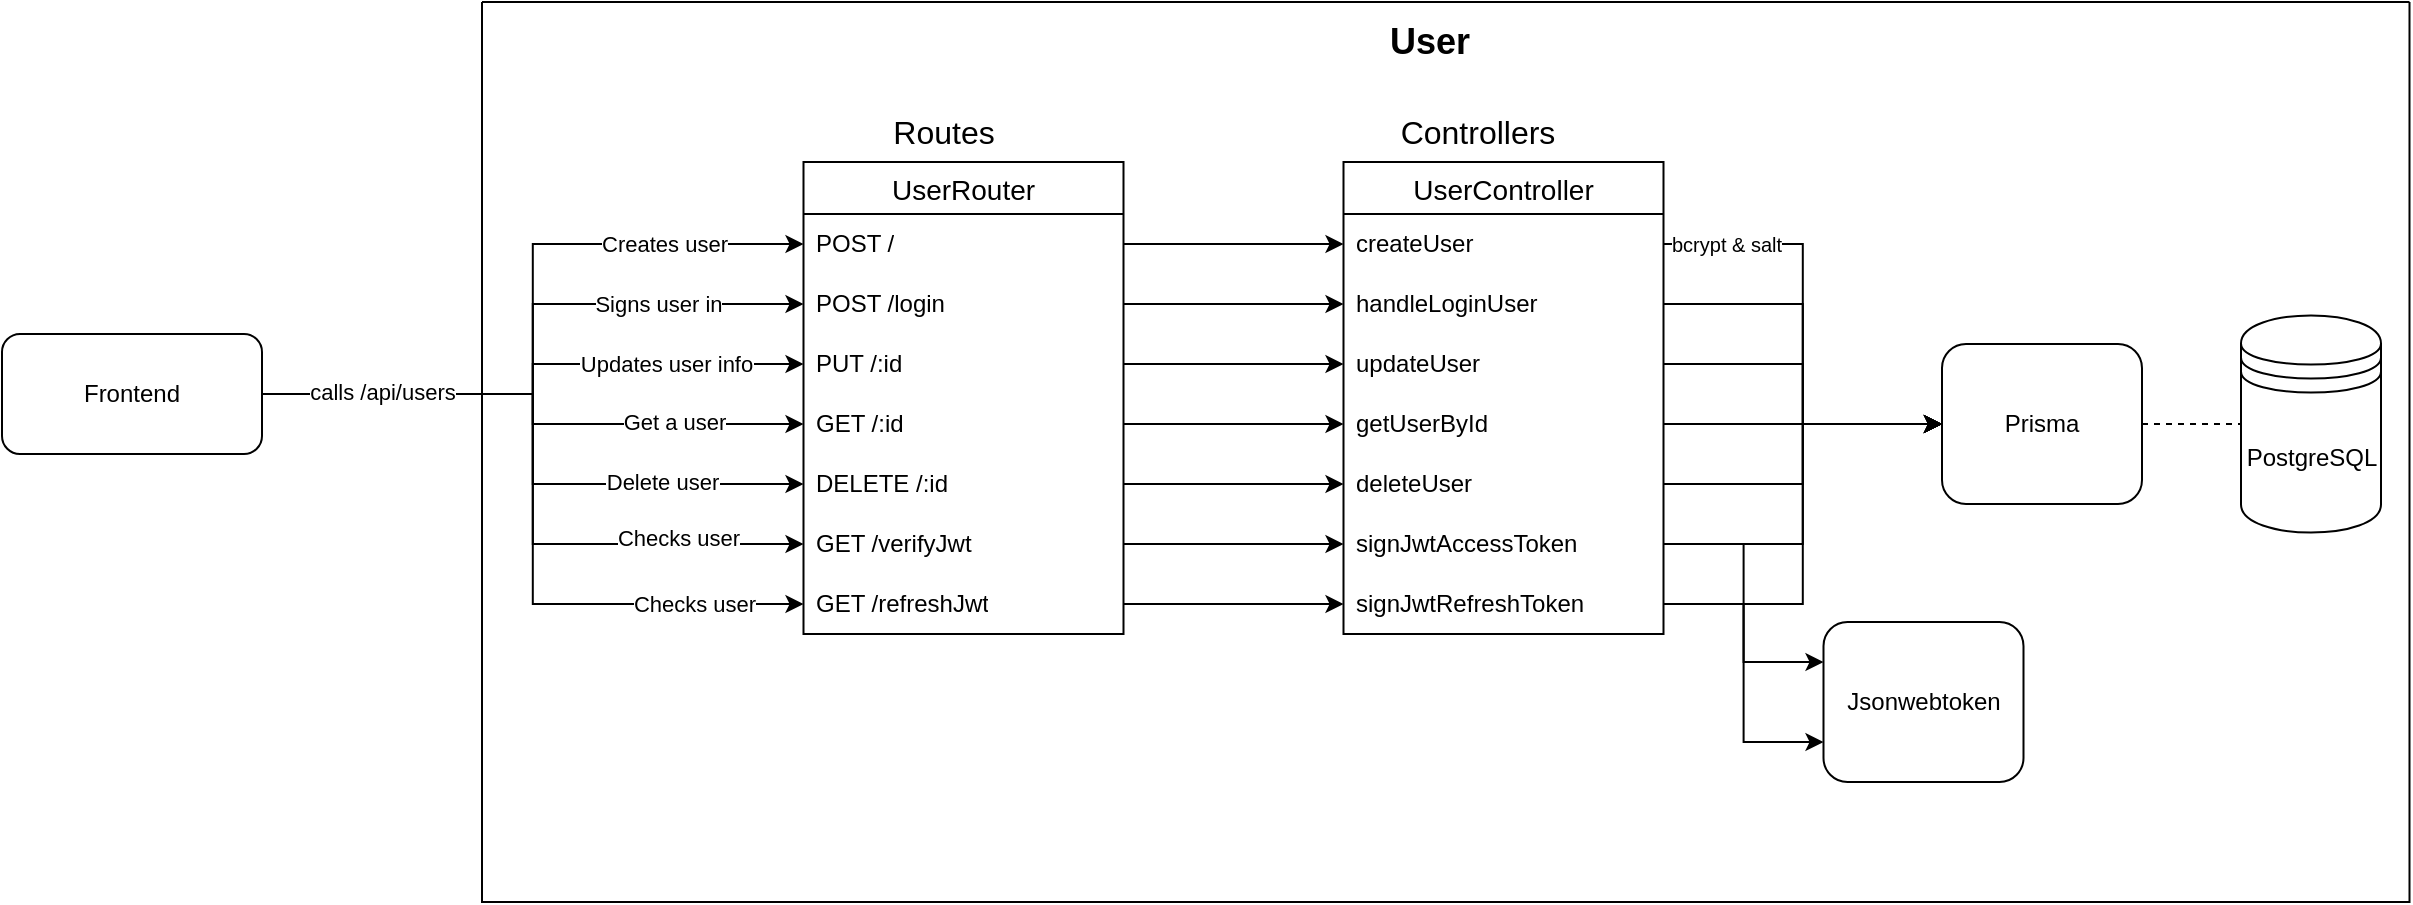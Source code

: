 <mxfile version="21.6.8" type="device">
  <diagram id="C5RBs43oDa-KdzZeNtuy" name="Page-1">
    <mxGraphModel dx="1728" dy="1697" grid="1" gridSize="10" guides="1" tooltips="1" connect="1" arrows="1" fold="1" page="1" pageScale="1" pageWidth="827" pageHeight="1169" math="0" shadow="0">
      <root>
        <mxCell id="WIyWlLk6GJQsqaUBKTNV-0" />
        <mxCell id="WIyWlLk6GJQsqaUBKTNV-1" parent="WIyWlLk6GJQsqaUBKTNV-0" />
        <mxCell id="sKyEI40k2Y5IoA3rtuJI-8" value="" style="swimlane;startSize=0;fontStyle=0" parent="WIyWlLk6GJQsqaUBKTNV-1" vertex="1">
          <mxGeometry x="80" y="-50" width="963.75" height="450" as="geometry" />
        </mxCell>
        <mxCell id="sKyEI40k2Y5IoA3rtuJI-10" value="&lt;font style=&quot;font-size: 18px;&quot;&gt;User&lt;/font&gt;" style="text;html=1;strokeColor=none;fillColor=none;align=center;verticalAlign=middle;whiteSpace=wrap;rounded=0;labelBorderColor=none;fontStyle=1" parent="sKyEI40k2Y5IoA3rtuJI-8" vertex="1">
          <mxGeometry x="433.75" width="80" height="40" as="geometry" />
        </mxCell>
        <mxCell id="iYIcG8Skg27viurLN8aV-5" value="Routes" style="text;html=1;strokeColor=none;fillColor=none;align=center;verticalAlign=middle;whiteSpace=wrap;rounded=0;fontSize=16;" vertex="1" parent="sKyEI40k2Y5IoA3rtuJI-8">
          <mxGeometry x="180.75" y="50" width="100" height="30" as="geometry" />
        </mxCell>
        <mxCell id="iYIcG8Skg27viurLN8aV-6" value="Controllers" style="text;html=1;strokeColor=none;fillColor=none;align=center;verticalAlign=middle;whiteSpace=wrap;rounded=0;fontSize=16;" vertex="1" parent="sKyEI40k2Y5IoA3rtuJI-8">
          <mxGeometry x="448.25" y="50" width="100" height="30" as="geometry" />
        </mxCell>
        <mxCell id="iYIcG8Skg27viurLN8aV-42" value="UserRouter" style="swimlane;fontStyle=0;childLayout=stackLayout;horizontal=1;startSize=26;horizontalStack=0;resizeParent=1;resizeParentMax=0;resizeLast=0;collapsible=1;marginBottom=0;align=center;fontSize=14;" vertex="1" parent="sKyEI40k2Y5IoA3rtuJI-8">
          <mxGeometry x="160.75" y="80" width="160" height="236" as="geometry" />
        </mxCell>
        <mxCell id="iYIcG8Skg27viurLN8aV-21" value="POST /" style="text;strokeColor=none;fillColor=none;align=left;verticalAlign=middle;spacingLeft=4;spacingRight=4;overflow=hidden;points=[[0,0.5],[1,0.5]];portConstraint=eastwest;rotatable=0;whiteSpace=wrap;html=1;" vertex="1" parent="iYIcG8Skg27viurLN8aV-42">
          <mxGeometry y="26" width="160" height="30" as="geometry" />
        </mxCell>
        <mxCell id="iYIcG8Skg27viurLN8aV-22" value="POST /login" style="text;strokeColor=none;fillColor=none;align=left;verticalAlign=middle;spacingLeft=4;spacingRight=4;overflow=hidden;points=[[0,0.5],[1,0.5]];portConstraint=eastwest;rotatable=0;whiteSpace=wrap;html=1;" vertex="1" parent="iYIcG8Skg27viurLN8aV-42">
          <mxGeometry y="56" width="160" height="30" as="geometry" />
        </mxCell>
        <mxCell id="iYIcG8Skg27viurLN8aV-23" value="PUT /:id" style="text;strokeColor=none;fillColor=none;align=left;verticalAlign=middle;spacingLeft=4;spacingRight=4;overflow=hidden;points=[[0,0.5],[1,0.5]];portConstraint=eastwest;rotatable=0;whiteSpace=wrap;html=1;" vertex="1" parent="iYIcG8Skg27viurLN8aV-42">
          <mxGeometry y="86" width="160" height="30" as="geometry" />
        </mxCell>
        <mxCell id="iYIcG8Skg27viurLN8aV-25" value="GET /:id" style="text;strokeColor=none;fillColor=none;align=left;verticalAlign=middle;spacingLeft=4;spacingRight=4;overflow=hidden;points=[[0,0.5],[1,0.5]];portConstraint=eastwest;rotatable=0;whiteSpace=wrap;html=1;" vertex="1" parent="iYIcG8Skg27viurLN8aV-42">
          <mxGeometry y="116" width="160" height="30" as="geometry" />
        </mxCell>
        <mxCell id="iYIcG8Skg27viurLN8aV-24" value="DELETE /:id" style="text;strokeColor=none;fillColor=none;align=left;verticalAlign=middle;spacingLeft=4;spacingRight=4;overflow=hidden;points=[[0,0.5],[1,0.5]];portConstraint=eastwest;rotatable=0;whiteSpace=wrap;html=1;" vertex="1" parent="iYIcG8Skg27viurLN8aV-42">
          <mxGeometry y="146" width="160" height="30" as="geometry" />
        </mxCell>
        <mxCell id="iYIcG8Skg27viurLN8aV-26" value="GET /verifyJwt" style="text;strokeColor=none;fillColor=none;align=left;verticalAlign=middle;spacingLeft=4;spacingRight=4;overflow=hidden;points=[[0,0.5],[1,0.5]];portConstraint=eastwest;rotatable=0;whiteSpace=wrap;html=1;" vertex="1" parent="iYIcG8Skg27viurLN8aV-42">
          <mxGeometry y="176" width="160" height="30" as="geometry" />
        </mxCell>
        <mxCell id="iYIcG8Skg27viurLN8aV-41" value="GET /refreshJwt" style="text;strokeColor=none;fillColor=none;align=left;verticalAlign=middle;spacingLeft=4;spacingRight=4;overflow=hidden;points=[[0,0.5],[1,0.5]];portConstraint=eastwest;rotatable=0;whiteSpace=wrap;html=1;" vertex="1" parent="iYIcG8Skg27viurLN8aV-42">
          <mxGeometry y="206" width="160" height="30" as="geometry" />
        </mxCell>
        <mxCell id="iYIcG8Skg27viurLN8aV-55" value="UserController" style="swimlane;fontStyle=0;childLayout=stackLayout;horizontal=1;startSize=26;horizontalStack=0;resizeParent=1;resizeParentMax=0;resizeLast=0;collapsible=1;marginBottom=0;align=center;fontSize=14;" vertex="1" parent="sKyEI40k2Y5IoA3rtuJI-8">
          <mxGeometry x="430.75" y="80" width="160" height="236" as="geometry" />
        </mxCell>
        <mxCell id="iYIcG8Skg27viurLN8aV-56" value="createUser" style="text;strokeColor=none;fillColor=none;align=left;verticalAlign=middle;spacingLeft=4;spacingRight=4;overflow=hidden;points=[[0,0.5],[1,0.5]];portConstraint=eastwest;rotatable=0;whiteSpace=wrap;html=1;" vertex="1" parent="iYIcG8Skg27viurLN8aV-55">
          <mxGeometry y="26" width="160" height="30" as="geometry" />
        </mxCell>
        <mxCell id="iYIcG8Skg27viurLN8aV-57" value="handleLoginUser" style="text;strokeColor=none;fillColor=none;align=left;verticalAlign=middle;spacingLeft=4;spacingRight=4;overflow=hidden;points=[[0,0.5],[1,0.5]];portConstraint=eastwest;rotatable=0;whiteSpace=wrap;html=1;" vertex="1" parent="iYIcG8Skg27viurLN8aV-55">
          <mxGeometry y="56" width="160" height="30" as="geometry" />
        </mxCell>
        <mxCell id="iYIcG8Skg27viurLN8aV-58" value="updateUser" style="text;strokeColor=none;fillColor=none;align=left;verticalAlign=middle;spacingLeft=4;spacingRight=4;overflow=hidden;points=[[0,0.5],[1,0.5]];portConstraint=eastwest;rotatable=0;whiteSpace=wrap;html=1;" vertex="1" parent="iYIcG8Skg27viurLN8aV-55">
          <mxGeometry y="86" width="160" height="30" as="geometry" />
        </mxCell>
        <mxCell id="iYIcG8Skg27viurLN8aV-59" value="getUserById" style="text;strokeColor=none;fillColor=none;align=left;verticalAlign=middle;spacingLeft=4;spacingRight=4;overflow=hidden;points=[[0,0.5],[1,0.5]];portConstraint=eastwest;rotatable=0;whiteSpace=wrap;html=1;" vertex="1" parent="iYIcG8Skg27viurLN8aV-55">
          <mxGeometry y="116" width="160" height="30" as="geometry" />
        </mxCell>
        <mxCell id="iYIcG8Skg27viurLN8aV-60" value="deleteUser" style="text;strokeColor=none;fillColor=none;align=left;verticalAlign=middle;spacingLeft=4;spacingRight=4;overflow=hidden;points=[[0,0.5],[1,0.5]];portConstraint=eastwest;rotatable=0;whiteSpace=wrap;html=1;" vertex="1" parent="iYIcG8Skg27viurLN8aV-55">
          <mxGeometry y="146" width="160" height="30" as="geometry" />
        </mxCell>
        <mxCell id="iYIcG8Skg27viurLN8aV-61" value="signJwtAccessToken" style="text;strokeColor=none;fillColor=none;align=left;verticalAlign=middle;spacingLeft=4;spacingRight=4;overflow=hidden;points=[[0,0.5],[1,0.5]];portConstraint=eastwest;rotatable=0;whiteSpace=wrap;html=1;" vertex="1" parent="iYIcG8Skg27viurLN8aV-55">
          <mxGeometry y="176" width="160" height="30" as="geometry" />
        </mxCell>
        <mxCell id="iYIcG8Skg27viurLN8aV-62" value="signJwtRefreshToken" style="text;strokeColor=none;fillColor=none;align=left;verticalAlign=middle;spacingLeft=4;spacingRight=4;overflow=hidden;points=[[0,0.5],[1,0.5]];portConstraint=eastwest;rotatable=0;whiteSpace=wrap;html=1;" vertex="1" parent="iYIcG8Skg27viurLN8aV-55">
          <mxGeometry y="206" width="160" height="30" as="geometry" />
        </mxCell>
        <mxCell id="iYIcG8Skg27viurLN8aV-63" style="edgeStyle=orthogonalEdgeStyle;rounded=0;orthogonalLoop=1;jettySize=auto;html=1;entryX=0;entryY=0.5;entryDx=0;entryDy=0;" edge="1" parent="sKyEI40k2Y5IoA3rtuJI-8" source="iYIcG8Skg27viurLN8aV-21" target="iYIcG8Skg27viurLN8aV-56">
          <mxGeometry relative="1" as="geometry" />
        </mxCell>
        <mxCell id="iYIcG8Skg27viurLN8aV-64" style="edgeStyle=orthogonalEdgeStyle;rounded=0;orthogonalLoop=1;jettySize=auto;html=1;entryX=0;entryY=0.5;entryDx=0;entryDy=0;" edge="1" parent="sKyEI40k2Y5IoA3rtuJI-8" source="iYIcG8Skg27viurLN8aV-22" target="iYIcG8Skg27viurLN8aV-57">
          <mxGeometry relative="1" as="geometry" />
        </mxCell>
        <mxCell id="iYIcG8Skg27viurLN8aV-65" style="edgeStyle=orthogonalEdgeStyle;rounded=0;orthogonalLoop=1;jettySize=auto;html=1;entryX=0;entryY=0.5;entryDx=0;entryDy=0;" edge="1" parent="sKyEI40k2Y5IoA3rtuJI-8" source="iYIcG8Skg27viurLN8aV-23" target="iYIcG8Skg27viurLN8aV-58">
          <mxGeometry relative="1" as="geometry" />
        </mxCell>
        <mxCell id="iYIcG8Skg27viurLN8aV-66" style="edgeStyle=orthogonalEdgeStyle;rounded=0;orthogonalLoop=1;jettySize=auto;html=1;entryX=0;entryY=0.5;entryDx=0;entryDy=0;" edge="1" parent="sKyEI40k2Y5IoA3rtuJI-8" source="iYIcG8Skg27viurLN8aV-25" target="iYIcG8Skg27viurLN8aV-59">
          <mxGeometry relative="1" as="geometry" />
        </mxCell>
        <mxCell id="iYIcG8Skg27viurLN8aV-67" style="edgeStyle=orthogonalEdgeStyle;rounded=0;orthogonalLoop=1;jettySize=auto;html=1;entryX=0;entryY=0.5;entryDx=0;entryDy=0;" edge="1" parent="sKyEI40k2Y5IoA3rtuJI-8" source="iYIcG8Skg27viurLN8aV-24" target="iYIcG8Skg27viurLN8aV-60">
          <mxGeometry relative="1" as="geometry" />
        </mxCell>
        <mxCell id="iYIcG8Skg27viurLN8aV-68" style="edgeStyle=orthogonalEdgeStyle;rounded=0;orthogonalLoop=1;jettySize=auto;html=1;entryX=0;entryY=0.5;entryDx=0;entryDy=0;" edge="1" parent="sKyEI40k2Y5IoA3rtuJI-8" source="iYIcG8Skg27viurLN8aV-26" target="iYIcG8Skg27viurLN8aV-61">
          <mxGeometry relative="1" as="geometry" />
        </mxCell>
        <mxCell id="iYIcG8Skg27viurLN8aV-69" style="edgeStyle=orthogonalEdgeStyle;rounded=0;orthogonalLoop=1;jettySize=auto;html=1;entryX=0;entryY=0.5;entryDx=0;entryDy=0;" edge="1" parent="sKyEI40k2Y5IoA3rtuJI-8" source="iYIcG8Skg27viurLN8aV-41" target="iYIcG8Skg27viurLN8aV-62">
          <mxGeometry relative="1" as="geometry" />
        </mxCell>
        <mxCell id="iYIcG8Skg27viurLN8aV-77" style="edgeStyle=orthogonalEdgeStyle;rounded=0;orthogonalLoop=1;jettySize=auto;html=1;entryX=0;entryY=0.5;entryDx=0;entryDy=0;" edge="1" parent="sKyEI40k2Y5IoA3rtuJI-8" source="iYIcG8Skg27viurLN8aV-56" target="iYIcG8Skg27viurLN8aV-87">
          <mxGeometry relative="1" as="geometry">
            <mxPoint x="737" y="128.125" as="targetPoint" />
          </mxGeometry>
        </mxCell>
        <mxCell id="iYIcG8Skg27viurLN8aV-106" value="bcrypt &amp;amp; salt" style="edgeLabel;html=1;align=center;verticalAlign=middle;resizable=0;points=[];fontSize=10;" vertex="1" connectable="0" parent="iYIcG8Skg27viurLN8aV-77">
          <mxGeometry x="-0.804" relative="1" as="geometry">
            <mxPoint x="8" as="offset" />
          </mxGeometry>
        </mxCell>
        <mxCell id="iYIcG8Skg27viurLN8aV-78" style="edgeStyle=orthogonalEdgeStyle;rounded=0;orthogonalLoop=1;jettySize=auto;html=1;entryX=0;entryY=0.5;entryDx=0;entryDy=0;" edge="1" parent="sKyEI40k2Y5IoA3rtuJI-8" source="iYIcG8Skg27viurLN8aV-57" target="iYIcG8Skg27viurLN8aV-87">
          <mxGeometry relative="1" as="geometry">
            <mxPoint x="737" y="128.125" as="targetPoint" />
          </mxGeometry>
        </mxCell>
        <mxCell id="iYIcG8Skg27viurLN8aV-79" style="edgeStyle=orthogonalEdgeStyle;rounded=0;orthogonalLoop=1;jettySize=auto;html=1;entryX=0;entryY=0.5;entryDx=0;entryDy=0;" edge="1" parent="sKyEI40k2Y5IoA3rtuJI-8" source="iYIcG8Skg27viurLN8aV-58" target="iYIcG8Skg27viurLN8aV-87">
          <mxGeometry relative="1" as="geometry">
            <mxPoint x="737" y="128.125" as="targetPoint" />
          </mxGeometry>
        </mxCell>
        <mxCell id="iYIcG8Skg27viurLN8aV-80" style="edgeStyle=orthogonalEdgeStyle;rounded=0;orthogonalLoop=1;jettySize=auto;html=1;entryX=0;entryY=0.5;entryDx=0;entryDy=0;" edge="1" parent="sKyEI40k2Y5IoA3rtuJI-8" source="iYIcG8Skg27viurLN8aV-59" target="iYIcG8Skg27viurLN8aV-87">
          <mxGeometry relative="1" as="geometry">
            <mxPoint x="737" y="128.125" as="targetPoint" />
          </mxGeometry>
        </mxCell>
        <mxCell id="iYIcG8Skg27viurLN8aV-81" style="edgeStyle=orthogonalEdgeStyle;rounded=0;orthogonalLoop=1;jettySize=auto;html=1;entryX=0;entryY=0.5;entryDx=0;entryDy=0;" edge="1" parent="sKyEI40k2Y5IoA3rtuJI-8" source="iYIcG8Skg27viurLN8aV-60" target="iYIcG8Skg27viurLN8aV-87">
          <mxGeometry relative="1" as="geometry">
            <mxPoint x="736.75" y="128" as="targetPoint" />
          </mxGeometry>
        </mxCell>
        <mxCell id="iYIcG8Skg27viurLN8aV-82" style="edgeStyle=orthogonalEdgeStyle;rounded=0;orthogonalLoop=1;jettySize=auto;html=1;entryX=0;entryY=0.5;entryDx=0;entryDy=0;" edge="1" parent="sKyEI40k2Y5IoA3rtuJI-8" source="iYIcG8Skg27viurLN8aV-61" target="iYIcG8Skg27viurLN8aV-87">
          <mxGeometry relative="1" as="geometry" />
        </mxCell>
        <mxCell id="iYIcG8Skg27viurLN8aV-83" style="edgeStyle=orthogonalEdgeStyle;rounded=0;orthogonalLoop=1;jettySize=auto;html=1;entryX=0;entryY=0.5;entryDx=0;entryDy=0;" edge="1" parent="sKyEI40k2Y5IoA3rtuJI-8" source="iYIcG8Skg27viurLN8aV-62" target="iYIcG8Skg27viurLN8aV-87">
          <mxGeometry relative="1" as="geometry">
            <mxPoint x="737" y="128.125" as="targetPoint" />
          </mxGeometry>
        </mxCell>
        <mxCell id="iYIcG8Skg27viurLN8aV-97" value="" style="endArrow=none;dashed=1;html=1;rounded=0;entryX=0;entryY=0.5;entryDx=0;entryDy=0;exitX=1;exitY=0.5;exitDx=0;exitDy=0;" edge="1" parent="sKyEI40k2Y5IoA3rtuJI-8" source="iYIcG8Skg27viurLN8aV-87" target="iYIcG8Skg27viurLN8aV-89">
          <mxGeometry width="50" height="50" relative="1" as="geometry">
            <mxPoint x="650.75" y="300" as="sourcePoint" />
            <mxPoint x="700.75" y="250" as="targetPoint" />
          </mxGeometry>
        </mxCell>
        <mxCell id="iYIcG8Skg27viurLN8aV-101" style="edgeStyle=orthogonalEdgeStyle;rounded=0;orthogonalLoop=1;jettySize=auto;html=1;entryX=0;entryY=0.25;entryDx=0;entryDy=0;" edge="1" parent="sKyEI40k2Y5IoA3rtuJI-8" source="iYIcG8Skg27viurLN8aV-61" target="iYIcG8Skg27viurLN8aV-99">
          <mxGeometry relative="1" as="geometry" />
        </mxCell>
        <mxCell id="iYIcG8Skg27viurLN8aV-102" style="edgeStyle=orthogonalEdgeStyle;rounded=0;orthogonalLoop=1;jettySize=auto;html=1;entryX=0;entryY=0.75;entryDx=0;entryDy=0;" edge="1" parent="sKyEI40k2Y5IoA3rtuJI-8" source="iYIcG8Skg27viurLN8aV-62" target="iYIcG8Skg27viurLN8aV-99">
          <mxGeometry relative="1" as="geometry" />
        </mxCell>
        <mxCell id="iYIcG8Skg27viurLN8aV-103" value="" style="group" vertex="1" connectable="0" parent="sKyEI40k2Y5IoA3rtuJI-8">
          <mxGeometry x="670.75" y="310" width="100" height="80" as="geometry" />
        </mxCell>
        <mxCell id="iYIcG8Skg27viurLN8aV-99" value="Jsonwebtoken" style="rounded=1;whiteSpace=wrap;html=1;" vertex="1" parent="iYIcG8Skg27viurLN8aV-103">
          <mxGeometry width="100" height="80" as="geometry" />
        </mxCell>
        <mxCell id="iYIcG8Skg27viurLN8aV-100" value="" style="shape=image;imageAspect=0;aspect=fixed;verticalLabelPosition=bottom;verticalAlign=top;image=https://miro.medium.com/v2/resize:fit:788/1*XkmnsJ6Joa6EDFVGUw0tfA.png;" vertex="1" parent="iYIcG8Skg27viurLN8aV-103">
          <mxGeometry x="5" y="50.75" width="90" height="26.31" as="geometry" />
        </mxCell>
        <mxCell id="iYIcG8Skg27viurLN8aV-91" value="" style="group" vertex="1" connectable="0" parent="sKyEI40k2Y5IoA3rtuJI-8">
          <mxGeometry x="879.5" y="156.75" width="70" height="108.5" as="geometry" />
        </mxCell>
        <mxCell id="iYIcG8Skg27viurLN8aV-89" value="PostgreSQL" style="shape=datastore;whiteSpace=wrap;html=1;" vertex="1" parent="iYIcG8Skg27viurLN8aV-91">
          <mxGeometry width="70" height="108.5" as="geometry" />
        </mxCell>
        <mxCell id="iYIcG8Skg27viurLN8aV-90" value="" style="shape=image;imageAspect=0;aspect=fixed;verticalLabelPosition=bottom;verticalAlign=top;image=https://cdn-icons-png.flaticon.com/512/5968/5968342.png;" vertex="1" parent="iYIcG8Skg27viurLN8aV-91">
          <mxGeometry x="24.5" y="43.75" width="21" height="21" as="geometry" />
        </mxCell>
        <mxCell id="iYIcG8Skg27viurLN8aV-104" value="" style="group" vertex="1" connectable="0" parent="sKyEI40k2Y5IoA3rtuJI-8">
          <mxGeometry x="730" y="171" width="100" height="80" as="geometry" />
        </mxCell>
        <mxCell id="iYIcG8Skg27viurLN8aV-87" value="Prisma" style="rounded=1;whiteSpace=wrap;html=1;" vertex="1" parent="iYIcG8Skg27viurLN8aV-104">
          <mxGeometry width="100" height="80" as="geometry" />
        </mxCell>
        <mxCell id="iYIcG8Skg27viurLN8aV-88" value="" style="shape=image;imageAspect=0;aspect=fixed;verticalLabelPosition=bottom;verticalAlign=top;image=https://static-00.iconduck.com/assets.00/prisma-icon-423x512-isxs6996.png;" vertex="1" parent="iYIcG8Skg27viurLN8aV-104">
          <mxGeometry x="38.1" y="49" width="23.81" height="28.82" as="geometry" />
        </mxCell>
        <mxCell id="iYIcG8Skg27viurLN8aV-11" style="edgeStyle=orthogonalEdgeStyle;rounded=0;orthogonalLoop=1;jettySize=auto;html=1;entryX=0;entryY=0.5;entryDx=0;entryDy=0;exitX=1;exitY=0.5;exitDx=0;exitDy=0;" edge="1" parent="WIyWlLk6GJQsqaUBKTNV-1" source="iYIcG8Skg27viurLN8aV-10" target="iYIcG8Skg27viurLN8aV-21">
          <mxGeometry relative="1" as="geometry">
            <mxPoint x="190" y="95" as="targetPoint" />
          </mxGeometry>
        </mxCell>
        <mxCell id="iYIcG8Skg27viurLN8aV-33" value="Creates user" style="edgeLabel;html=1;align=center;verticalAlign=middle;resizable=0;points=[];" vertex="1" connectable="0" parent="iYIcG8Skg27viurLN8aV-11">
          <mxGeometry x="0.594" relative="1" as="geometry">
            <mxPoint as="offset" />
          </mxGeometry>
        </mxCell>
        <mxCell id="iYIcG8Skg27viurLN8aV-27" style="edgeStyle=orthogonalEdgeStyle;rounded=0;orthogonalLoop=1;jettySize=auto;html=1;entryX=0;entryY=0.5;entryDx=0;entryDy=0;exitX=1;exitY=0.5;exitDx=0;exitDy=0;" edge="1" parent="WIyWlLk6GJQsqaUBKTNV-1" source="iYIcG8Skg27viurLN8aV-10" target="iYIcG8Skg27viurLN8aV-22">
          <mxGeometry relative="1" as="geometry" />
        </mxCell>
        <mxCell id="iYIcG8Skg27viurLN8aV-28" value="Signs user in" style="edgeLabel;html=1;align=center;verticalAlign=middle;resizable=0;points=[];" vertex="1" connectable="0" parent="iYIcG8Skg27viurLN8aV-27">
          <mxGeometry x="0.497" y="2" relative="1" as="geometry">
            <mxPoint x="6" y="2" as="offset" />
          </mxGeometry>
        </mxCell>
        <mxCell id="iYIcG8Skg27viurLN8aV-29" style="edgeStyle=orthogonalEdgeStyle;rounded=0;orthogonalLoop=1;jettySize=auto;html=1;entryX=0;entryY=0.5;entryDx=0;entryDy=0;" edge="1" parent="WIyWlLk6GJQsqaUBKTNV-1" source="iYIcG8Skg27viurLN8aV-10" target="iYIcG8Skg27viurLN8aV-23">
          <mxGeometry relative="1" as="geometry" />
        </mxCell>
        <mxCell id="iYIcG8Skg27viurLN8aV-30" value="Updates user info" style="edgeLabel;html=1;align=center;verticalAlign=middle;resizable=0;points=[];" vertex="1" connectable="0" parent="iYIcG8Skg27viurLN8aV-29">
          <mxGeometry x="0.456" y="1" relative="1" as="geometry">
            <mxPoint x="9" y="1" as="offset" />
          </mxGeometry>
        </mxCell>
        <mxCell id="iYIcG8Skg27viurLN8aV-31" style="edgeStyle=orthogonalEdgeStyle;rounded=0;orthogonalLoop=1;jettySize=auto;html=1;entryX=0;entryY=0.5;entryDx=0;entryDy=0;" edge="1" parent="WIyWlLk6GJQsqaUBKTNV-1" source="iYIcG8Skg27viurLN8aV-10" target="iYIcG8Skg27viurLN8aV-24">
          <mxGeometry relative="1" as="geometry" />
        </mxCell>
        <mxCell id="iYIcG8Skg27viurLN8aV-32" value="Delete user" style="edgeLabel;html=1;align=center;verticalAlign=middle;resizable=0;points=[];" vertex="1" connectable="0" parent="iYIcG8Skg27viurLN8aV-31">
          <mxGeometry x="0.548" y="1" relative="1" as="geometry">
            <mxPoint as="offset" />
          </mxGeometry>
        </mxCell>
        <mxCell id="iYIcG8Skg27viurLN8aV-35" style="edgeStyle=orthogonalEdgeStyle;rounded=0;orthogonalLoop=1;jettySize=auto;html=1;entryX=0;entryY=0.5;entryDx=0;entryDy=0;exitX=1;exitY=0.5;exitDx=0;exitDy=0;" edge="1" parent="WIyWlLk6GJQsqaUBKTNV-1" source="iYIcG8Skg27viurLN8aV-10" target="iYIcG8Skg27viurLN8aV-25">
          <mxGeometry relative="1" as="geometry">
            <mxPoint x="-115" y="180" as="sourcePoint" />
          </mxGeometry>
        </mxCell>
        <mxCell id="iYIcG8Skg27viurLN8aV-37" value="Get a user" style="edgeLabel;html=1;align=center;verticalAlign=middle;resizable=0;points=[];" vertex="1" connectable="0" parent="iYIcG8Skg27viurLN8aV-35">
          <mxGeometry x="0.546" y="1" relative="1" as="geometry">
            <mxPoint as="offset" />
          </mxGeometry>
        </mxCell>
        <mxCell id="iYIcG8Skg27viurLN8aV-49" style="edgeStyle=orthogonalEdgeStyle;rounded=0;orthogonalLoop=1;jettySize=auto;html=1;entryX=0;entryY=0.5;entryDx=0;entryDy=0;exitX=1;exitY=0.5;exitDx=0;exitDy=0;" edge="1" parent="WIyWlLk6GJQsqaUBKTNV-1" source="iYIcG8Skg27viurLN8aV-10" target="iYIcG8Skg27viurLN8aV-26">
          <mxGeometry relative="1" as="geometry" />
        </mxCell>
        <mxCell id="iYIcG8Skg27viurLN8aV-53" value="Checks user" style="edgeLabel;html=1;align=center;verticalAlign=middle;resizable=0;points=[];" vertex="1" connectable="0" parent="iYIcG8Skg27viurLN8aV-49">
          <mxGeometry x="0.636" y="3" relative="1" as="geometry">
            <mxPoint as="offset" />
          </mxGeometry>
        </mxCell>
        <mxCell id="iYIcG8Skg27viurLN8aV-50" style="edgeStyle=orthogonalEdgeStyle;rounded=0;orthogonalLoop=1;jettySize=auto;html=1;entryX=0;entryY=0.5;entryDx=0;entryDy=0;exitX=1;exitY=0.5;exitDx=0;exitDy=0;" edge="1" parent="WIyWlLk6GJQsqaUBKTNV-1" source="iYIcG8Skg27viurLN8aV-10" target="iYIcG8Skg27viurLN8aV-41">
          <mxGeometry relative="1" as="geometry" />
        </mxCell>
        <mxCell id="iYIcG8Skg27viurLN8aV-54" value="Checks user" style="edgeLabel;html=1;align=center;verticalAlign=middle;resizable=0;points=[];" vertex="1" connectable="0" parent="iYIcG8Skg27viurLN8aV-50">
          <mxGeometry x="0.761" y="2" relative="1" as="geometry">
            <mxPoint x="-10" y="2" as="offset" />
          </mxGeometry>
        </mxCell>
        <mxCell id="iYIcG8Skg27viurLN8aV-94" value="calls /api/users" style="edgeLabel;html=1;align=center;verticalAlign=middle;resizable=0;points=[];" vertex="1" connectable="0" parent="iYIcG8Skg27viurLN8aV-50">
          <mxGeometry x="-0.717" y="1" relative="1" as="geometry">
            <mxPoint x="7" as="offset" />
          </mxGeometry>
        </mxCell>
        <mxCell id="iYIcG8Skg27viurLN8aV-10" value="Frontend" style="rounded=1;whiteSpace=wrap;html=1;" vertex="1" parent="WIyWlLk6GJQsqaUBKTNV-1">
          <mxGeometry x="-160" y="116" width="130" height="60" as="geometry" />
        </mxCell>
      </root>
    </mxGraphModel>
  </diagram>
</mxfile>
